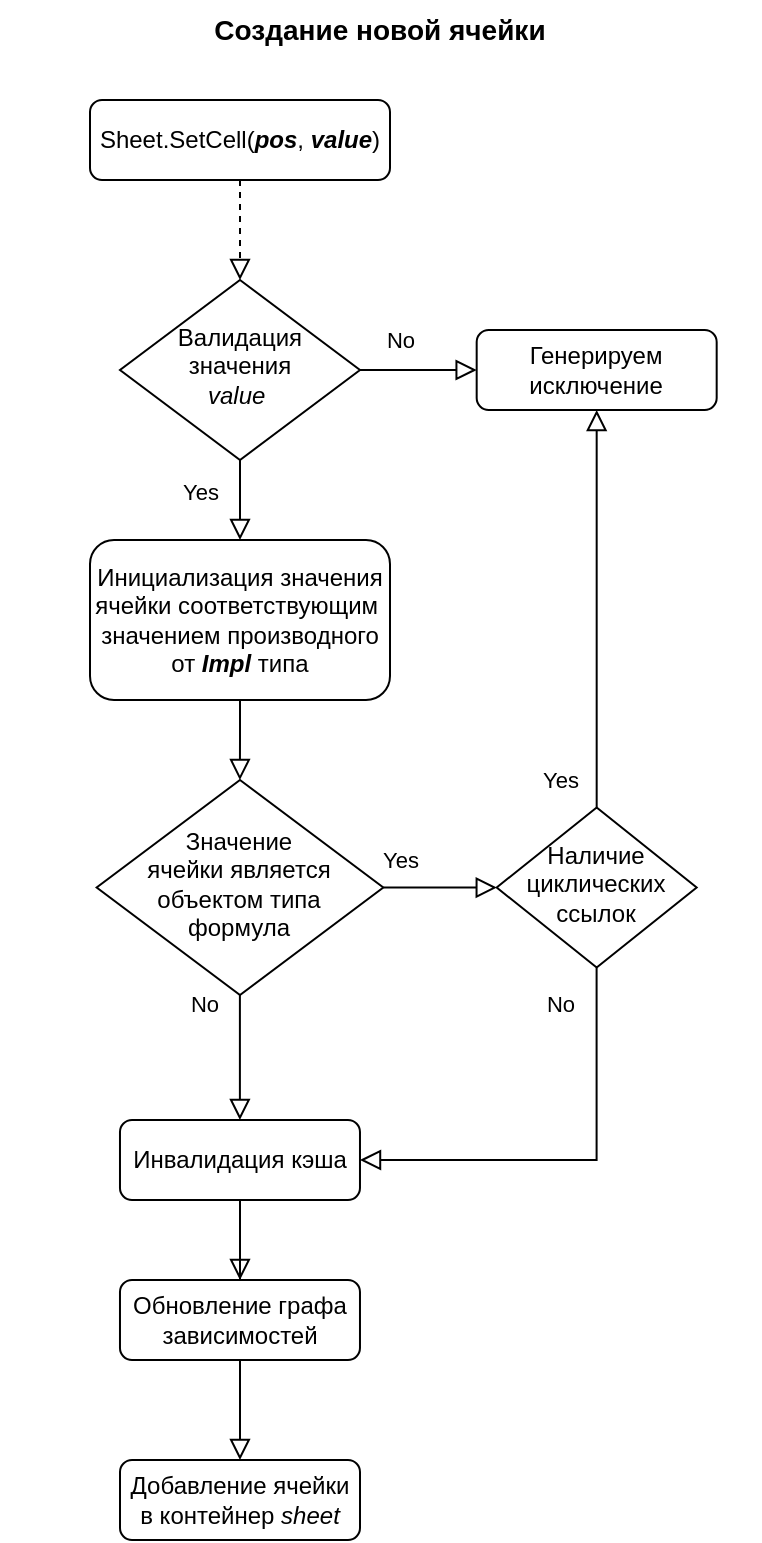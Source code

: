 <mxfile>
    <diagram id="C5RBs43oDa-KdzZeNtuy" name="Page-1">
        <mxGraphModel dx="974" dy="313" grid="1" gridSize="10" guides="1" tooltips="1" connect="1" arrows="1" fold="1" page="1" pageScale="1" pageWidth="827" pageHeight="1169" math="0" shadow="0">
            <root>
                <mxCell id="WIyWlLk6GJQsqaUBKTNV-0"/>
                <mxCell id="WIyWlLk6GJQsqaUBKTNV-1" parent="WIyWlLk6GJQsqaUBKTNV-0"/>
                <mxCell id="5dTWsFyq5Sc_2p3kr0p3-52" value="" style="edgeStyle=orthogonalEdgeStyle;rounded=0;orthogonalLoop=1;jettySize=auto;html=1;labelBackgroundColor=none;endArrow=block;endFill=0;endSize=8;strokeWidth=1;shadow=0;dashed=1;" parent="WIyWlLk6GJQsqaUBKTNV-1" source="WIyWlLk6GJQsqaUBKTNV-3" target="5dTWsFyq5Sc_2p3kr0p3-51" edge="1">
                    <mxGeometry relative="1" as="geometry"/>
                </mxCell>
                <mxCell id="WIyWlLk6GJQsqaUBKTNV-3" value="Sheet.SetCell(&lt;b&gt;&lt;i&gt;pos&lt;/i&gt;&lt;/b&gt;,&amp;nbsp;&lt;b&gt;&lt;i&gt;value&lt;/i&gt;&lt;/b&gt;)" style="rounded=1;whiteSpace=wrap;html=1;fontSize=12;glass=0;strokeWidth=1;shadow=0;" parent="WIyWlLk6GJQsqaUBKTNV-1" vertex="1">
                    <mxGeometry x="265" y="230" width="150" height="40" as="geometry"/>
                </mxCell>
                <mxCell id="5dTWsFyq5Sc_2p3kr0p3-17" value="Yes" style="edgeStyle=orthogonalEdgeStyle;rounded=0;html=1;jettySize=auto;orthogonalLoop=1;fontSize=11;endArrow=block;endFill=0;endSize=8;strokeWidth=1;shadow=0;labelBackgroundColor=none;" parent="WIyWlLk6GJQsqaUBKTNV-1" source="5dTWsFyq5Sc_2p3kr0p3-18" target="5dTWsFyq5Sc_2p3kr0p3-22" edge="1">
                    <mxGeometry x="-0.706" y="14" relative="1" as="geometry">
                        <mxPoint as="offset"/>
                        <mxPoint x="650" y="507.5" as="targetPoint"/>
                    </mxGeometry>
                </mxCell>
                <mxCell id="5dTWsFyq5Sc_2p3kr0p3-18" value="Значение &lt;br&gt;ячейки является объектом типа формула" style="rhombus;whiteSpace=wrap;html=1;shadow=0;fontFamily=Helvetica;fontSize=12;align=center;strokeWidth=1;spacing=6;spacingTop=-4;" parent="WIyWlLk6GJQsqaUBKTNV-1" vertex="1">
                    <mxGeometry x="268.33" y="570" width="143.33" height="107.5" as="geometry"/>
                </mxCell>
                <mxCell id="5dTWsFyq5Sc_2p3kr0p3-22" value="Наличие циклических ссылок" style="rhombus;whiteSpace=wrap;html=1;shadow=0;fontFamily=Helvetica;fontSize=12;align=center;strokeWidth=1;spacing=6;spacingTop=-4;" parent="WIyWlLk6GJQsqaUBKTNV-1" vertex="1">
                    <mxGeometry x="468.34" y="583.75" width="100" height="80" as="geometry"/>
                </mxCell>
                <mxCell id="5dTWsFyq5Sc_2p3kr0p3-57" value="" style="edgeStyle=orthogonalEdgeStyle;rounded=0;orthogonalLoop=1;jettySize=auto;html=1;labelBackgroundColor=none;endArrow=block;endFill=0;endSize=8;strokeWidth=1;shadow=0;" parent="WIyWlLk6GJQsqaUBKTNV-1" source="5dTWsFyq5Sc_2p3kr0p3-35" target="5dTWsFyq5Sc_2p3kr0p3-18" edge="1">
                    <mxGeometry relative="1" as="geometry"/>
                </mxCell>
                <mxCell id="5dTWsFyq5Sc_2p3kr0p3-35" value="Инициализация значения ячейки соответствующим&amp;nbsp; значением производного от &lt;b&gt;&lt;i&gt;Impl&lt;/i&gt;&lt;/b&gt; типа" style="rounded=1;whiteSpace=wrap;html=1;fontSize=12;glass=0;strokeWidth=1;shadow=0;" parent="WIyWlLk6GJQsqaUBKTNV-1" vertex="1">
                    <mxGeometry x="265" y="450" width="150" height="80" as="geometry"/>
                </mxCell>
                <mxCell id="5dTWsFyq5Sc_2p3kr0p3-40" value="Добавление ячейки в контейнер &lt;i&gt;sheet&lt;/i&gt;" style="rounded=1;whiteSpace=wrap;html=1;fontSize=12;glass=0;strokeWidth=1;shadow=0;" parent="WIyWlLk6GJQsqaUBKTNV-1" vertex="1">
                    <mxGeometry x="280" y="910" width="120" height="40" as="geometry"/>
                </mxCell>
                <mxCell id="5dTWsFyq5Sc_2p3kr0p3-46" value="&lt;font style=&quot;font-size: 14px;&quot;&gt;&lt;b&gt;Создание новой ячейки&lt;/b&gt;&lt;/font&gt;" style="text;html=1;strokeColor=none;fillColor=none;align=center;verticalAlign=middle;whiteSpace=wrap;rounded=0;" parent="WIyWlLk6GJQsqaUBKTNV-1" vertex="1">
                    <mxGeometry x="220" y="180" width="380" height="30" as="geometry"/>
                </mxCell>
                <mxCell id="5dTWsFyq5Sc_2p3kr0p3-51" value="Валидация значения&lt;i&gt; &lt;br&gt;value&amp;nbsp;&lt;/i&gt;" style="rhombus;whiteSpace=wrap;html=1;shadow=0;fontFamily=Helvetica;fontSize=12;align=center;strokeWidth=1;spacing=6;spacingTop=-4;" parent="WIyWlLk6GJQsqaUBKTNV-1" vertex="1">
                    <mxGeometry x="280" y="320" width="120" height="90" as="geometry"/>
                </mxCell>
                <mxCell id="5dTWsFyq5Sc_2p3kr0p3-54" value="No" style="edgeStyle=orthogonalEdgeStyle;rounded=0;html=1;jettySize=auto;orthogonalLoop=1;fontSize=11;endArrow=block;endFill=0;endSize=8;strokeWidth=1;shadow=0;labelBackgroundColor=none;" parent="WIyWlLk6GJQsqaUBKTNV-1" source="5dTWsFyq5Sc_2p3kr0p3-51" target="5dTWsFyq5Sc_2p3kr0p3-56" edge="1">
                    <mxGeometry x="-0.314" y="15" relative="1" as="geometry">
                        <mxPoint as="offset"/>
                        <mxPoint x="415" y="359.71" as="sourcePoint"/>
                        <mxPoint x="475" y="359.71" as="targetPoint"/>
                    </mxGeometry>
                </mxCell>
                <mxCell id="5dTWsFyq5Sc_2p3kr0p3-55" value="Yes" style="edgeStyle=orthogonalEdgeStyle;rounded=0;html=1;jettySize=auto;orthogonalLoop=1;fontSize=11;endArrow=block;endFill=0;endSize=8;strokeWidth=1;shadow=0;labelBackgroundColor=none;" parent="WIyWlLk6GJQsqaUBKTNV-1" source="5dTWsFyq5Sc_2p3kr0p3-51" target="5dTWsFyq5Sc_2p3kr0p3-35" edge="1">
                    <mxGeometry x="-0.2" y="-20" relative="1" as="geometry">
                        <mxPoint as="offset"/>
                        <mxPoint x="340" y="430" as="sourcePoint"/>
                        <mxPoint x="475" y="420" as="targetPoint"/>
                    </mxGeometry>
                </mxCell>
                <mxCell id="5dTWsFyq5Sc_2p3kr0p3-56" value="Генерируем исключение" style="rounded=1;whiteSpace=wrap;html=1;fontSize=12;glass=0;strokeWidth=1;shadow=0;" parent="WIyWlLk6GJQsqaUBKTNV-1" vertex="1">
                    <mxGeometry x="458.34" y="345" width="120" height="40" as="geometry"/>
                </mxCell>
                <mxCell id="5dTWsFyq5Sc_2p3kr0p3-59" value="Yes" style="edgeStyle=orthogonalEdgeStyle;rounded=0;html=1;jettySize=auto;orthogonalLoop=1;fontSize=11;endArrow=block;endFill=0;endSize=8;strokeWidth=1;shadow=0;labelBackgroundColor=none;" parent="WIyWlLk6GJQsqaUBKTNV-1" source="5dTWsFyq5Sc_2p3kr0p3-22" target="5dTWsFyq5Sc_2p3kr0p3-56" edge="1">
                    <mxGeometry x="-0.862" y="18" relative="1" as="geometry">
                        <mxPoint as="offset"/>
                        <mxPoint x="595" y="623.51" as="sourcePoint"/>
                        <mxPoint x="651" y="623.51" as="targetPoint"/>
                    </mxGeometry>
                </mxCell>
                <mxCell id="5dTWsFyq5Sc_2p3kr0p3-62" value="No" style="edgeStyle=orthogonalEdgeStyle;rounded=0;html=1;jettySize=auto;orthogonalLoop=1;fontSize=11;endArrow=block;endFill=0;endSize=8;strokeWidth=1;shadow=0;labelBackgroundColor=none;" parent="WIyWlLk6GJQsqaUBKTNV-1" source="5dTWsFyq5Sc_2p3kr0p3-22" target="5dTWsFyq5Sc_2p3kr0p3-63" edge="1">
                    <mxGeometry x="-0.833" y="-18" relative="1" as="geometry">
                        <mxPoint as="offset"/>
                        <mxPoint x="480" y="692.5" as="sourcePoint"/>
                        <mxPoint x="538" y="692.5" as="targetPoint"/>
                        <Array as="points">
                            <mxPoint x="518" y="760"/>
                        </Array>
                    </mxGeometry>
                </mxCell>
                <mxCell id="2" value="" style="edgeStyle=orthogonalEdgeStyle;rounded=0;orthogonalLoop=1;jettySize=auto;html=1;labelBackgroundColor=none;endArrow=block;endFill=0;endSize=8;strokeWidth=1;shadow=0;" edge="1" parent="WIyWlLk6GJQsqaUBKTNV-1" source="5dTWsFyq5Sc_2p3kr0p3-63" target="1">
                    <mxGeometry relative="1" as="geometry">
                        <mxPoint x="548.34" y="860.0" as="sourcePoint"/>
                        <mxPoint x="430" y="920" as="targetPoint"/>
                    </mxGeometry>
                </mxCell>
                <mxCell id="3" value="" style="edgeStyle=orthogonalEdgeStyle;rounded=0;orthogonalLoop=1;jettySize=auto;html=1;labelBackgroundColor=none;endArrow=block;endFill=0;endSize=8;strokeWidth=1;shadow=0;" edge="1" parent="WIyWlLk6GJQsqaUBKTNV-1" source="1" target="5dTWsFyq5Sc_2p3kr0p3-40">
                    <mxGeometry relative="1" as="geometry">
                        <mxPoint x="431.66" y="780" as="sourcePoint"/>
                        <mxPoint x="431.586" y="820.052" as="targetPoint"/>
                    </mxGeometry>
                </mxCell>
                <mxCell id="4" value="" style="edgeStyle=orthogonalEdgeStyle;rounded=0;html=1;jettySize=auto;orthogonalLoop=1;fontSize=11;endArrow=none;endFill=0;endSize=8;strokeWidth=1;shadow=0;labelBackgroundColor=none;startArrow=none;" edge="1" parent="WIyWlLk6GJQsqaUBKTNV-1" source="5dTWsFyq5Sc_2p3kr0p3-63" target="1">
                    <mxGeometry x="-0.796" y="-20" relative="1" as="geometry">
                        <mxPoint as="offset"/>
                        <mxPoint x="339.917" y="677.441" as="sourcePoint"/>
                        <mxPoint x="340" y="910" as="targetPoint"/>
                    </mxGeometry>
                </mxCell>
                <mxCell id="1" value="Обновление графа зависимостей" style="rounded=1;whiteSpace=wrap;html=1;fontSize=12;glass=0;strokeWidth=1;shadow=0;" vertex="1" parent="WIyWlLk6GJQsqaUBKTNV-1">
                    <mxGeometry x="279.99" y="820" width="120" height="40" as="geometry"/>
                </mxCell>
                <mxCell id="5dTWsFyq5Sc_2p3kr0p3-63" value="Инвалидация кэша" style="rounded=1;whiteSpace=wrap;html=1;fontSize=12;glass=0;strokeWidth=1;shadow=0;" parent="WIyWlLk6GJQsqaUBKTNV-1" vertex="1">
                    <mxGeometry x="279.99" y="740" width="120" height="40" as="geometry"/>
                </mxCell>
                <mxCell id="6" value="No" style="edgeStyle=orthogonalEdgeStyle;rounded=0;html=1;jettySize=auto;orthogonalLoop=1;fontSize=11;endArrow=block;endFill=0;endSize=8;strokeWidth=1;shadow=0;labelBackgroundColor=none;" edge="1" parent="WIyWlLk6GJQsqaUBKTNV-1" source="5dTWsFyq5Sc_2p3kr0p3-18" target="5dTWsFyq5Sc_2p3kr0p3-63">
                    <mxGeometry x="-0.833" y="-18" relative="1" as="geometry">
                        <mxPoint as="offset"/>
                        <mxPoint x="188.343" y="610.005" as="sourcePoint"/>
                        <mxPoint x="70" y="706.26" as="targetPoint"/>
                        <Array as="points">
                            <mxPoint x="340" y="680"/>
                            <mxPoint x="340" y="680"/>
                        </Array>
                    </mxGeometry>
                </mxCell>
            </root>
        </mxGraphModel>
    </diagram>
</mxfile>